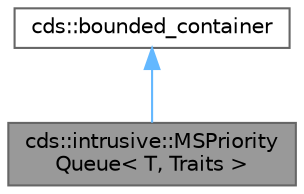 digraph "cds::intrusive::MSPriorityQueue&lt; T, Traits &gt;"
{
 // LATEX_PDF_SIZE
  bgcolor="transparent";
  edge [fontname=Helvetica,fontsize=10,labelfontname=Helvetica,labelfontsize=10];
  node [fontname=Helvetica,fontsize=10,shape=box,height=0.2,width=0.4];
  Node1 [id="Node000001",label="cds::intrusive::MSPriority\lQueue\< T, Traits \>",height=0.2,width=0.4,color="gray40", fillcolor="grey60", style="filled", fontcolor="black",tooltip="Michael & Scott array-based lock-based concurrent priority queue heap"];
  Node2 -> Node1 [id="edge2_Node000001_Node000002",dir="back",color="steelblue1",style="solid",tooltip=" "];
  Node2 [id="Node000002",label="cds::bounded_container",height=0.2,width=0.4,color="gray40", fillcolor="white", style="filled",URL="$structcds_1_1bounded__container.html",tooltip="Bounded container"];
}
